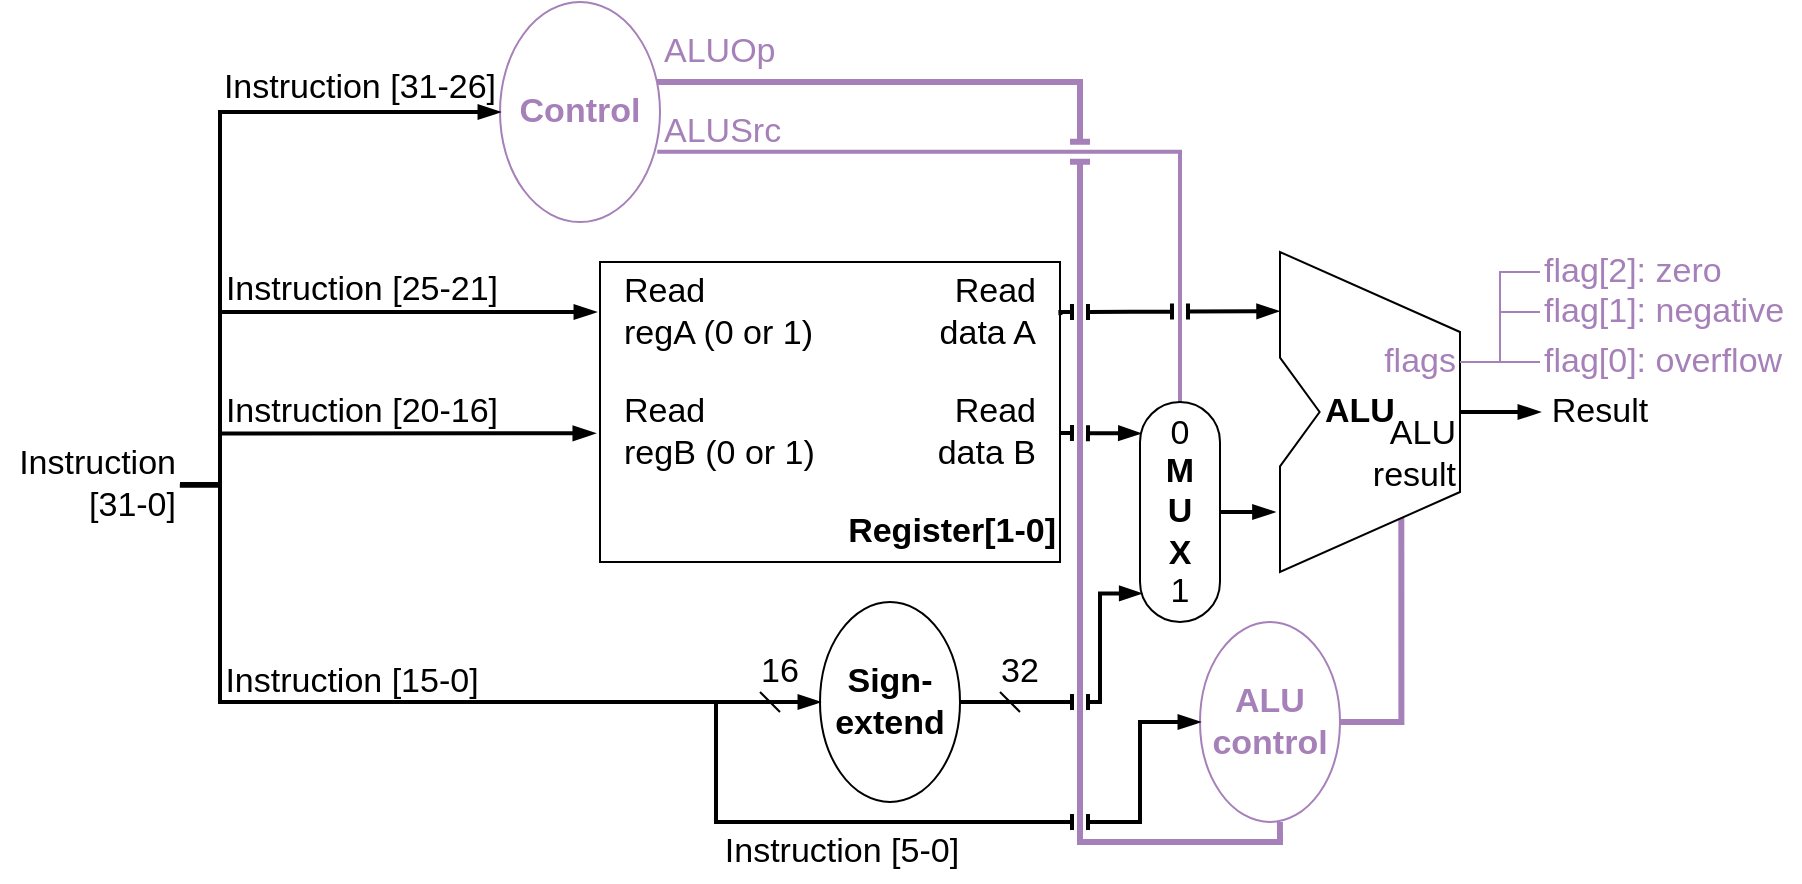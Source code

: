 <mxfile version="17.4.1" type="github">
  <diagram id="E_PGC8ikLrtpTTjUDTau" name="Page-1">
    <mxGraphModel dx="474" dy="692" grid="1" gridSize="10" guides="1" tooltips="1" connect="1" arrows="1" fold="1" page="0" pageScale="1" pageWidth="850" pageHeight="1100" math="0" shadow="0">
      <root>
        <mxCell id="0" />
        <mxCell id="1" parent="0" />
        <mxCell id="kWFxx2uM1IfCNsnBqQqU-33" style="edgeStyle=orthogonalEdgeStyle;rounded=0;comic=0;sketch=0;jumpStyle=arc;orthogonalLoop=1;jettySize=auto;html=1;exitX=0.983;exitY=0.681;exitDx=0;exitDy=0;entryX=0.5;entryY=0;entryDx=0;entryDy=0;fontSize=17;endFill=0;strokeColor=#A680B8;strokeWidth=2;endArrow=none;exitPerimeter=0;" edge="1" parent="1" source="kWFxx2uM1IfCNsnBqQqU-1" target="kWFxx2uM1IfCNsnBqQqU-13">
          <mxGeometry relative="1" as="geometry">
            <Array as="points">
              <mxPoint x="650" y="-95" />
            </Array>
          </mxGeometry>
        </mxCell>
        <mxCell id="kWFxx2uM1IfCNsnBqQqU-35" style="edgeStyle=orthogonalEdgeStyle;rounded=0;comic=0;sketch=0;jumpStyle=line;orthogonalLoop=1;jettySize=auto;html=1;entryX=0.571;entryY=1;entryDx=0;entryDy=0;entryPerimeter=0;fontSize=17;endArrow=none;endFill=0;strokeColor=#A680B8;strokeWidth=3;" edge="1" parent="1" source="kWFxx2uM1IfCNsnBqQqU-1" target="kWFxx2uM1IfCNsnBqQqU-3">
          <mxGeometry relative="1" as="geometry">
            <Array as="points">
              <mxPoint x="600" y="-130" />
              <mxPoint x="600" y="250" />
              <mxPoint x="700" y="250" />
            </Array>
          </mxGeometry>
        </mxCell>
        <mxCell id="kWFxx2uM1IfCNsnBqQqU-1" value="&lt;b&gt;&lt;font style=&quot;font-size: 17px&quot; color=&quot;#a680b8&quot;&gt;Control&lt;/font&gt;&lt;/b&gt;" style="ellipse;whiteSpace=wrap;html=1;rotation=0;strokeColor=#A680B8;" vertex="1" parent="1">
          <mxGeometry x="310" y="-170" width="80" height="110" as="geometry" />
        </mxCell>
        <mxCell id="kWFxx2uM1IfCNsnBqQqU-36" style="edgeStyle=orthogonalEdgeStyle;rounded=0;comic=0;sketch=0;jumpStyle=line;orthogonalLoop=1;jettySize=auto;html=1;entryX=0.674;entryY=0.831;entryDx=0;entryDy=0;entryPerimeter=0;fontSize=17;fontColor=#61CAFF;endArrow=none;endFill=0;strokeColor=#A680B8;strokeWidth=3;exitX=1;exitY=0.5;exitDx=0;exitDy=0;" edge="1" parent="1" source="kWFxx2uM1IfCNsnBqQqU-3" target="kWFxx2uM1IfCNsnBqQqU-25">
          <mxGeometry relative="1" as="geometry" />
        </mxCell>
        <mxCell id="kWFxx2uM1IfCNsnBqQqU-3" value="&lt;b&gt;&lt;font color=&quot;#a680b8&quot;&gt;ALU&lt;br&gt;control&lt;/font&gt;&lt;/b&gt;" style="ellipse;whiteSpace=wrap;html=1;fontSize=17;strokeColor=#A680B8;" vertex="1" parent="1">
          <mxGeometry x="660" y="140" width="70" height="100" as="geometry" />
        </mxCell>
        <mxCell id="kWFxx2uM1IfCNsnBqQqU-21" style="edgeStyle=orthogonalEdgeStyle;rounded=0;comic=0;sketch=0;jumpStyle=line;orthogonalLoop=1;jettySize=auto;html=1;exitX=1;exitY=0.5;exitDx=0;exitDy=0;entryX=0.017;entryY=0.87;entryDx=0;entryDy=0;entryPerimeter=0;fontSize=17;endFill=1;strokeWidth=2;endArrow=blockThin;" edge="1" parent="1" source="kWFxx2uM1IfCNsnBqQqU-4" target="kWFxx2uM1IfCNsnBqQqU-13">
          <mxGeometry relative="1" as="geometry">
            <Array as="points">
              <mxPoint x="610" y="180" />
              <mxPoint x="610" y="126" />
            </Array>
          </mxGeometry>
        </mxCell>
        <mxCell id="kWFxx2uM1IfCNsnBqQqU-4" value="&lt;b&gt;Sign-&lt;br&gt;extend&lt;/b&gt;" style="ellipse;whiteSpace=wrap;html=1;fontSize=17;" vertex="1" parent="1">
          <mxGeometry x="470" y="130" width="70" height="100" as="geometry" />
        </mxCell>
        <mxCell id="kWFxx2uM1IfCNsnBqQqU-39" style="edgeStyle=orthogonalEdgeStyle;rounded=0;comic=0;sketch=0;jumpStyle=line;orthogonalLoop=1;jettySize=auto;html=1;entryX=-0.011;entryY=0.571;entryDx=0;entryDy=0;fontSize=17;fontColor=#61CAFF;endArrow=blockThin;endFill=1;strokeColor=#000000;strokeWidth=2;entryPerimeter=0;" edge="1" parent="1" source="kWFxx2uM1IfCNsnBqQqU-5" target="kWFxx2uM1IfCNsnBqQqU-6">
          <mxGeometry relative="1" as="geometry">
            <Array as="points">
              <mxPoint x="170" y="71" />
              <mxPoint x="170" y="46" />
            </Array>
          </mxGeometry>
        </mxCell>
        <mxCell id="kWFxx2uM1IfCNsnBqQqU-41" style="edgeStyle=orthogonalEdgeStyle;rounded=0;comic=0;sketch=0;jumpStyle=line;orthogonalLoop=1;jettySize=auto;html=1;fontSize=17;fontColor=#61CAFF;endArrow=blockThin;endFill=1;strokeColor=#000000;strokeWidth=2;exitX=1;exitY=0.5;exitDx=0;exitDy=0;" edge="1" parent="1" source="kWFxx2uM1IfCNsnBqQqU-5">
          <mxGeometry relative="1" as="geometry">
            <mxPoint x="160" y="80" as="sourcePoint" />
            <mxPoint x="358" y="-15" as="targetPoint" />
            <Array as="points">
              <mxPoint x="170" y="71" />
              <mxPoint x="170" y="-15" />
            </Array>
          </mxGeometry>
        </mxCell>
        <mxCell id="kWFxx2uM1IfCNsnBqQqU-43" style="edgeStyle=orthogonalEdgeStyle;rounded=0;comic=0;sketch=0;jumpStyle=line;orthogonalLoop=1;jettySize=auto;html=1;entryX=0;entryY=0.5;entryDx=0;entryDy=0;fontSize=17;fontColor=#61CAFF;endArrow=blockThin;endFill=1;strokeColor=#000000;strokeWidth=2;exitX=1;exitY=0.5;exitDx=0;exitDy=0;" edge="1" parent="1" source="kWFxx2uM1IfCNsnBqQqU-5" target="kWFxx2uM1IfCNsnBqQqU-1">
          <mxGeometry relative="1" as="geometry">
            <mxPoint x="160" y="60" as="sourcePoint" />
            <Array as="points">
              <mxPoint x="170" y="71" />
              <mxPoint x="170" y="-115" />
            </Array>
          </mxGeometry>
        </mxCell>
        <mxCell id="kWFxx2uM1IfCNsnBqQqU-44" style="edgeStyle=orthogonalEdgeStyle;rounded=0;comic=0;sketch=0;jumpStyle=line;orthogonalLoop=1;jettySize=auto;html=1;entryX=0;entryY=0.5;entryDx=0;entryDy=0;fontSize=17;fontColor=#61CAFF;endArrow=blockThin;endFill=1;strokeColor=#000000;strokeWidth=2;exitX=0.999;exitY=0.515;exitDx=0;exitDy=0;exitPerimeter=0;" edge="1" parent="1" source="kWFxx2uM1IfCNsnBqQqU-5" target="kWFxx2uM1IfCNsnBqQqU-4">
          <mxGeometry relative="1" as="geometry">
            <mxPoint x="160" y="80" as="sourcePoint" />
            <Array as="points">
              <mxPoint x="170" y="71" />
              <mxPoint x="170" y="180" />
            </Array>
          </mxGeometry>
        </mxCell>
        <mxCell id="kWFxx2uM1IfCNsnBqQqU-5" value="Instruction&lt;br&gt;[31-0]" style="rounded=0;whiteSpace=wrap;html=1;fontSize=17;align=right;fillColor=none;strokeColor=none;" vertex="1" parent="1">
          <mxGeometry x="60" y="41" width="90" height="60" as="geometry" />
        </mxCell>
        <mxCell id="kWFxx2uM1IfCNsnBqQqU-47" style="edgeStyle=orthogonalEdgeStyle;rounded=0;comic=0;sketch=0;jumpStyle=line;orthogonalLoop=1;jettySize=auto;html=1;entryX=0;entryY=0.5;entryDx=0;entryDy=0;fontSize=17;fontColor=#61CAFF;endArrow=blockThin;endFill=1;strokeColor=#000000;strokeWidth=2;" edge="1" parent="1" target="kWFxx2uM1IfCNsnBqQqU-3">
          <mxGeometry relative="1" as="geometry">
            <mxPoint x="418" y="180" as="sourcePoint" />
            <Array as="points">
              <mxPoint x="418" y="240" />
              <mxPoint x="630" y="240" />
              <mxPoint x="630" y="190" />
            </Array>
          </mxGeometry>
        </mxCell>
        <mxCell id="kWFxx2uM1IfCNsnBqQqU-6" value="" style="rounded=0;whiteSpace=wrap;html=1;fontSize=17;fillColor=none;" vertex="1" parent="1">
          <mxGeometry x="360" y="-40" width="230" height="150" as="geometry" />
        </mxCell>
        <mxCell id="kWFxx2uM1IfCNsnBqQqU-7" value="&lt;b&gt;Register[1-0]&lt;/b&gt;" style="text;html=1;strokeColor=none;fillColor=none;align=right;verticalAlign=middle;whiteSpace=wrap;rounded=0;fontSize=17;" vertex="1" parent="1">
          <mxGeometry x="390" y="80" width="200" height="30" as="geometry" />
        </mxCell>
        <mxCell id="kWFxx2uM1IfCNsnBqQqU-20" value="" style="edgeStyle=orthogonalEdgeStyle;rounded=0;comic=0;sketch=0;jumpStyle=line;orthogonalLoop=1;jettySize=auto;html=1;fontSize=17;endFill=1;exitX=1;exitY=0.57;exitDx=0;exitDy=0;exitPerimeter=0;entryX=0.006;entryY=0.143;entryDx=0;entryDy=0;entryPerimeter=0;strokeWidth=2;endArrow=blockThin;" edge="1" parent="1" source="kWFxx2uM1IfCNsnBqQqU-6" target="kWFxx2uM1IfCNsnBqQqU-13">
          <mxGeometry relative="1" as="geometry" />
        </mxCell>
        <mxCell id="kWFxx2uM1IfCNsnBqQqU-8" value="Read&lt;br&gt;&lt;div&gt;&lt;span&gt;data B&lt;/span&gt;&lt;/div&gt;" style="text;html=1;strokeColor=none;fillColor=none;align=right;verticalAlign=middle;whiteSpace=wrap;rounded=0;fontSize=17;" vertex="1" parent="1">
          <mxGeometry x="510" y="30" width="70" height="30" as="geometry" />
        </mxCell>
        <mxCell id="kWFxx2uM1IfCNsnBqQqU-32" style="edgeStyle=orthogonalEdgeStyle;rounded=0;comic=0;sketch=0;jumpStyle=line;orthogonalLoop=1;jettySize=auto;html=1;exitX=1.001;exitY=0.177;exitDx=0;exitDy=0;entryX=-0.007;entryY=0.185;entryDx=0;entryDy=0;entryPerimeter=0;fontSize=17;endFill=1;exitPerimeter=0;strokeWidth=2;endArrow=blockThin;" edge="1" parent="1" source="kWFxx2uM1IfCNsnBqQqU-6" target="kWFxx2uM1IfCNsnBqQqU-25">
          <mxGeometry relative="1" as="geometry">
            <Array as="points">
              <mxPoint x="590" y="-15" />
              <mxPoint x="645" y="-15" />
            </Array>
          </mxGeometry>
        </mxCell>
        <mxCell id="kWFxx2uM1IfCNsnBqQqU-9" value="Read&lt;br&gt;&lt;div&gt;&lt;span&gt;data A&lt;/span&gt;&lt;/div&gt;" style="text;html=1;strokeColor=none;fillColor=none;align=right;verticalAlign=middle;whiteSpace=wrap;rounded=0;fontSize=17;" vertex="1" parent="1">
          <mxGeometry x="510" y="-30" width="70" height="30" as="geometry" />
        </mxCell>
        <mxCell id="kWFxx2uM1IfCNsnBqQqU-10" value="Read&lt;br&gt;&lt;div&gt;&lt;span&gt;regB (0 or 1)&lt;/span&gt;&lt;/div&gt;" style="text;html=1;strokeColor=none;fillColor=none;align=left;verticalAlign=middle;whiteSpace=wrap;rounded=0;fontSize=17;" vertex="1" parent="1">
          <mxGeometry x="370" y="30" width="100" height="30" as="geometry" />
        </mxCell>
        <mxCell id="kWFxx2uM1IfCNsnBqQqU-11" value="Read&lt;br&gt;&lt;div&gt;&lt;span&gt;regA (0 or 1)&lt;/span&gt;&lt;/div&gt;" style="text;html=1;strokeColor=none;fillColor=none;align=left;verticalAlign=middle;whiteSpace=wrap;rounded=0;fontSize=17;" vertex="1" parent="1">
          <mxGeometry x="370" y="-30" width="100" height="30" as="geometry" />
        </mxCell>
        <mxCell id="kWFxx2uM1IfCNsnBqQqU-31" style="edgeStyle=orthogonalEdgeStyle;rounded=0;comic=0;sketch=0;jumpStyle=arc;orthogonalLoop=1;jettySize=auto;html=1;exitX=1;exitY=0.5;exitDx=0;exitDy=0;entryX=-0.03;entryY=0.81;entryDx=0;entryDy=0;entryPerimeter=0;fontSize=17;endFill=1;strokeWidth=2;endArrow=blockThin;" edge="1" parent="1" source="kWFxx2uM1IfCNsnBqQqU-13" target="kWFxx2uM1IfCNsnBqQqU-25">
          <mxGeometry relative="1" as="geometry" />
        </mxCell>
        <mxCell id="kWFxx2uM1IfCNsnBqQqU-13" value="&lt;b&gt;M&lt;br&gt;U&lt;br&gt;X&lt;/b&gt;" style="rounded=1;whiteSpace=wrap;html=1;fontSize=17;fillColor=none;arcSize=50;" vertex="1" parent="1">
          <mxGeometry x="630" y="30" width="40" height="110" as="geometry" />
        </mxCell>
        <mxCell id="kWFxx2uM1IfCNsnBqQqU-15" value="0" style="text;html=1;strokeColor=none;fillColor=none;align=center;verticalAlign=middle;whiteSpace=wrap;rounded=0;fontSize=17;" vertex="1" parent="1">
          <mxGeometry x="640" y="31" width="20" height="30" as="geometry" />
        </mxCell>
        <mxCell id="kWFxx2uM1IfCNsnBqQqU-16" value="1" style="text;html=1;strokeColor=none;fillColor=none;align=center;verticalAlign=middle;whiteSpace=wrap;rounded=0;fontSize=17;" vertex="1" parent="1">
          <mxGeometry x="640" y="110" width="20" height="30" as="geometry" />
        </mxCell>
        <mxCell id="kWFxx2uM1IfCNsnBqQqU-48" style="edgeStyle=orthogonalEdgeStyle;rounded=0;comic=0;sketch=0;jumpStyle=line;orthogonalLoop=1;jettySize=auto;html=1;fontSize=17;fontColor=#61CAFF;endArrow=blockThin;endFill=1;strokeColor=#000000;strokeWidth=2;" edge="1" parent="1" source="kWFxx2uM1IfCNsnBqQqU-25">
          <mxGeometry relative="1" as="geometry">
            <mxPoint x="830" y="35" as="targetPoint" />
          </mxGeometry>
        </mxCell>
        <mxCell id="kWFxx2uM1IfCNsnBqQqU-25" value="" style="verticalLabelPosition=bottom;verticalAlign=top;html=1;shape=mxgraph.basic.polygon;polyCoords=[[0,0.33],[0,0],[1,0.25],[1,0.75],[0,1],[0,0.67],[0.22,0.5],[0.22,0.5]];polyline=0;fontSize=17;fillColor=none;" vertex="1" parent="1">
          <mxGeometry x="700" y="-45" width="90" height="160" as="geometry" />
        </mxCell>
        <mxCell id="kWFxx2uM1IfCNsnBqQqU-28" value="&lt;b&gt;ALU&lt;/b&gt;" style="text;html=1;strokeColor=none;fillColor=none;align=center;verticalAlign=middle;whiteSpace=wrap;rounded=0;fontSize=17;" vertex="1" parent="1">
          <mxGeometry x="710" y="20" width="60" height="30" as="geometry" />
        </mxCell>
        <mxCell id="kWFxx2uM1IfCNsnBqQqU-29" value="ALU&lt;br&gt;&lt;div&gt;&lt;span&gt;result&lt;/span&gt;&lt;/div&gt;" style="text;html=1;strokeColor=none;fillColor=none;align=right;verticalAlign=middle;whiteSpace=wrap;rounded=0;fontSize=17;" vertex="1" parent="1">
          <mxGeometry x="730" y="41" width="60" height="30" as="geometry" />
        </mxCell>
        <mxCell id="kWFxx2uM1IfCNsnBqQqU-72" style="edgeStyle=orthogonalEdgeStyle;rounded=0;comic=0;sketch=0;jumpStyle=none;orthogonalLoop=1;jettySize=auto;html=1;exitX=1;exitY=0.5;exitDx=0;exitDy=0;entryX=0;entryY=0.5;entryDx=0;entryDy=0;fontSize=17;fontColor=#61CAFF;endArrow=none;endFill=0;strokeColor=#A680B8;strokeWidth=1;" edge="1" parent="1" source="kWFxx2uM1IfCNsnBqQqU-30" target="kWFxx2uM1IfCNsnBqQqU-67">
          <mxGeometry relative="1" as="geometry" />
        </mxCell>
        <mxCell id="kWFxx2uM1IfCNsnBqQqU-73" style="edgeStyle=orthogonalEdgeStyle;rounded=0;comic=0;sketch=0;jumpStyle=none;orthogonalLoop=1;jettySize=auto;html=1;exitX=1;exitY=0.5;exitDx=0;exitDy=0;entryX=0;entryY=0.5;entryDx=0;entryDy=0;fontSize=17;fontColor=#61CAFF;endArrow=none;endFill=0;strokeColor=#A680B8;strokeWidth=1;" edge="1" parent="1" source="kWFxx2uM1IfCNsnBqQqU-30" target="kWFxx2uM1IfCNsnBqQqU-70">
          <mxGeometry relative="1" as="geometry" />
        </mxCell>
        <mxCell id="kWFxx2uM1IfCNsnBqQqU-74" style="edgeStyle=orthogonalEdgeStyle;rounded=0;comic=0;sketch=0;jumpStyle=none;orthogonalLoop=1;jettySize=auto;html=1;exitX=1;exitY=0.5;exitDx=0;exitDy=0;entryX=0;entryY=0.5;entryDx=0;entryDy=0;fontSize=17;fontColor=#61CAFF;endArrow=none;endFill=0;strokeColor=#A680B8;strokeWidth=1;" edge="1" parent="1" source="kWFxx2uM1IfCNsnBqQqU-30" target="kWFxx2uM1IfCNsnBqQqU-71">
          <mxGeometry relative="1" as="geometry" />
        </mxCell>
        <mxCell id="kWFxx2uM1IfCNsnBqQqU-30" value="&lt;font color=&quot;#a680b8&quot;&gt;flags&lt;/font&gt;" style="text;html=1;strokeColor=none;fillColor=none;align=right;verticalAlign=middle;whiteSpace=wrap;rounded=0;fontSize=17;" vertex="1" parent="1">
          <mxGeometry x="730" y="-5" width="60" height="30" as="geometry" />
        </mxCell>
        <mxCell id="kWFxx2uM1IfCNsnBqQqU-49" value="" style="endArrow=none;html=1;rounded=0;comic=0;sketch=0;fontSize=17;fontColor=#61CAFF;strokeColor=#000000;strokeWidth=1;jumpStyle=none;" edge="1" parent="1">
          <mxGeometry width="50" height="50" relative="1" as="geometry">
            <mxPoint x="440" y="175" as="sourcePoint" />
            <mxPoint x="450" y="185" as="targetPoint" />
          </mxGeometry>
        </mxCell>
        <mxCell id="kWFxx2uM1IfCNsnBqQqU-51" value="" style="endArrow=none;html=1;rounded=0;comic=0;sketch=0;fontSize=17;fontColor=#61CAFF;strokeColor=#000000;strokeWidth=1;jumpStyle=none;" edge="1" parent="1">
          <mxGeometry width="50" height="50" relative="1" as="geometry">
            <mxPoint x="560" y="175" as="sourcePoint" />
            <mxPoint x="570" y="185" as="targetPoint" />
          </mxGeometry>
        </mxCell>
        <mxCell id="kWFxx2uM1IfCNsnBqQqU-53" value="&lt;font color=&quot;#000000&quot;&gt;16&lt;/font&gt;" style="text;html=1;strokeColor=none;fillColor=none;align=center;verticalAlign=middle;whiteSpace=wrap;rounded=0;fontSize=17;fontColor=#61CAFF;" vertex="1" parent="1">
          <mxGeometry x="420" y="150" width="60" height="30" as="geometry" />
        </mxCell>
        <mxCell id="kWFxx2uM1IfCNsnBqQqU-54" value="&lt;font color=&quot;#000000&quot;&gt;32&lt;/font&gt;" style="text;html=1;strokeColor=none;fillColor=none;align=center;verticalAlign=middle;whiteSpace=wrap;rounded=0;fontSize=17;fontColor=#61CAFF;" vertex="1" parent="1">
          <mxGeometry x="540" y="150" width="60" height="30" as="geometry" />
        </mxCell>
        <mxCell id="kWFxx2uM1IfCNsnBqQqU-55" value="Instruction [31-26]" style="text;html=1;strokeColor=none;fillColor=none;align=center;verticalAlign=middle;whiteSpace=wrap;rounded=0;fontSize=17;fontColor=#000000;" vertex="1" parent="1">
          <mxGeometry x="170" y="-142" width="140" height="30" as="geometry" />
        </mxCell>
        <mxCell id="kWFxx2uM1IfCNsnBqQqU-56" value="Instruction [25-21]" style="text;html=1;strokeColor=none;fillColor=none;align=center;verticalAlign=middle;whiteSpace=wrap;rounded=0;fontSize=17;fontColor=#000000;" vertex="1" parent="1">
          <mxGeometry x="171" y="-41" width="140" height="30" as="geometry" />
        </mxCell>
        <mxCell id="kWFxx2uM1IfCNsnBqQqU-57" value="Instruction [20-16]" style="text;html=1;strokeColor=none;fillColor=none;align=center;verticalAlign=middle;whiteSpace=wrap;rounded=0;fontSize=17;fontColor=#000000;" vertex="1" parent="1">
          <mxGeometry x="171" y="20" width="140" height="30" as="geometry" />
        </mxCell>
        <mxCell id="kWFxx2uM1IfCNsnBqQqU-58" value="Instruction [15-0]" style="text;html=1;strokeColor=none;fillColor=none;align=center;verticalAlign=middle;whiteSpace=wrap;rounded=0;fontSize=17;fontColor=#000000;" vertex="1" parent="1">
          <mxGeometry x="166" y="155" width="140" height="30" as="geometry" />
        </mxCell>
        <mxCell id="kWFxx2uM1IfCNsnBqQqU-59" value="Instruction [5-0]" style="text;html=1;strokeColor=none;fillColor=none;align=center;verticalAlign=middle;whiteSpace=wrap;rounded=0;fontSize=17;fontColor=#000000;" vertex="1" parent="1">
          <mxGeometry x="411" y="240" width="140" height="30" as="geometry" />
        </mxCell>
        <mxCell id="kWFxx2uM1IfCNsnBqQqU-60" value="Result" style="text;html=1;strokeColor=none;fillColor=none;align=center;verticalAlign=middle;whiteSpace=wrap;rounded=0;fontSize=17;fontColor=#000000;" vertex="1" parent="1">
          <mxGeometry x="830" y="20" width="60" height="30" as="geometry" />
        </mxCell>
        <mxCell id="kWFxx2uM1IfCNsnBqQqU-61" value="&lt;font color=&quot;#a680b8&quot;&gt;ALUOp&lt;/font&gt;" style="text;html=1;strokeColor=none;fillColor=none;align=left;verticalAlign=middle;whiteSpace=wrap;rounded=0;fontSize=17;" vertex="1" parent="1">
          <mxGeometry x="390" y="-160" width="60" height="30" as="geometry" />
        </mxCell>
        <mxCell id="kWFxx2uM1IfCNsnBqQqU-62" value="&lt;font color=&quot;#a680b8&quot;&gt;ALUSrc&lt;/font&gt;" style="text;html=1;strokeColor=none;fillColor=none;align=left;verticalAlign=middle;whiteSpace=wrap;rounded=0;fontSize=17;" vertex="1" parent="1">
          <mxGeometry x="390" y="-120" width="60" height="30" as="geometry" />
        </mxCell>
        <mxCell id="kWFxx2uM1IfCNsnBqQqU-67" value="&lt;font color=&quot;#a680b8&quot;&gt;flag[0]: overflow&lt;/font&gt;" style="text;html=1;strokeColor=none;fillColor=none;align=left;verticalAlign=middle;whiteSpace=wrap;rounded=0;fontSize=17;fontColor=#000000;" vertex="1" parent="1">
          <mxGeometry x="830" y="-5" width="130" height="30" as="geometry" />
        </mxCell>
        <mxCell id="kWFxx2uM1IfCNsnBqQqU-70" value="&lt;font color=&quot;#a680b8&quot;&gt;flag[1]: negative&lt;/font&gt;" style="text;html=1;strokeColor=none;fillColor=none;align=left;verticalAlign=middle;whiteSpace=wrap;rounded=0;fontSize=17;fontColor=#000000;" vertex="1" parent="1">
          <mxGeometry x="830" y="-30" width="130" height="30" as="geometry" />
        </mxCell>
        <mxCell id="kWFxx2uM1IfCNsnBqQqU-71" value="&lt;font color=&quot;#a680b8&quot;&gt;flag[2]: zero&lt;/font&gt;" style="text;html=1;strokeColor=none;fillColor=none;align=left;verticalAlign=middle;whiteSpace=wrap;rounded=0;fontSize=17;fontColor=#000000;" vertex="1" parent="1">
          <mxGeometry x="830" y="-50" width="130" height="30" as="geometry" />
        </mxCell>
      </root>
    </mxGraphModel>
  </diagram>
</mxfile>
